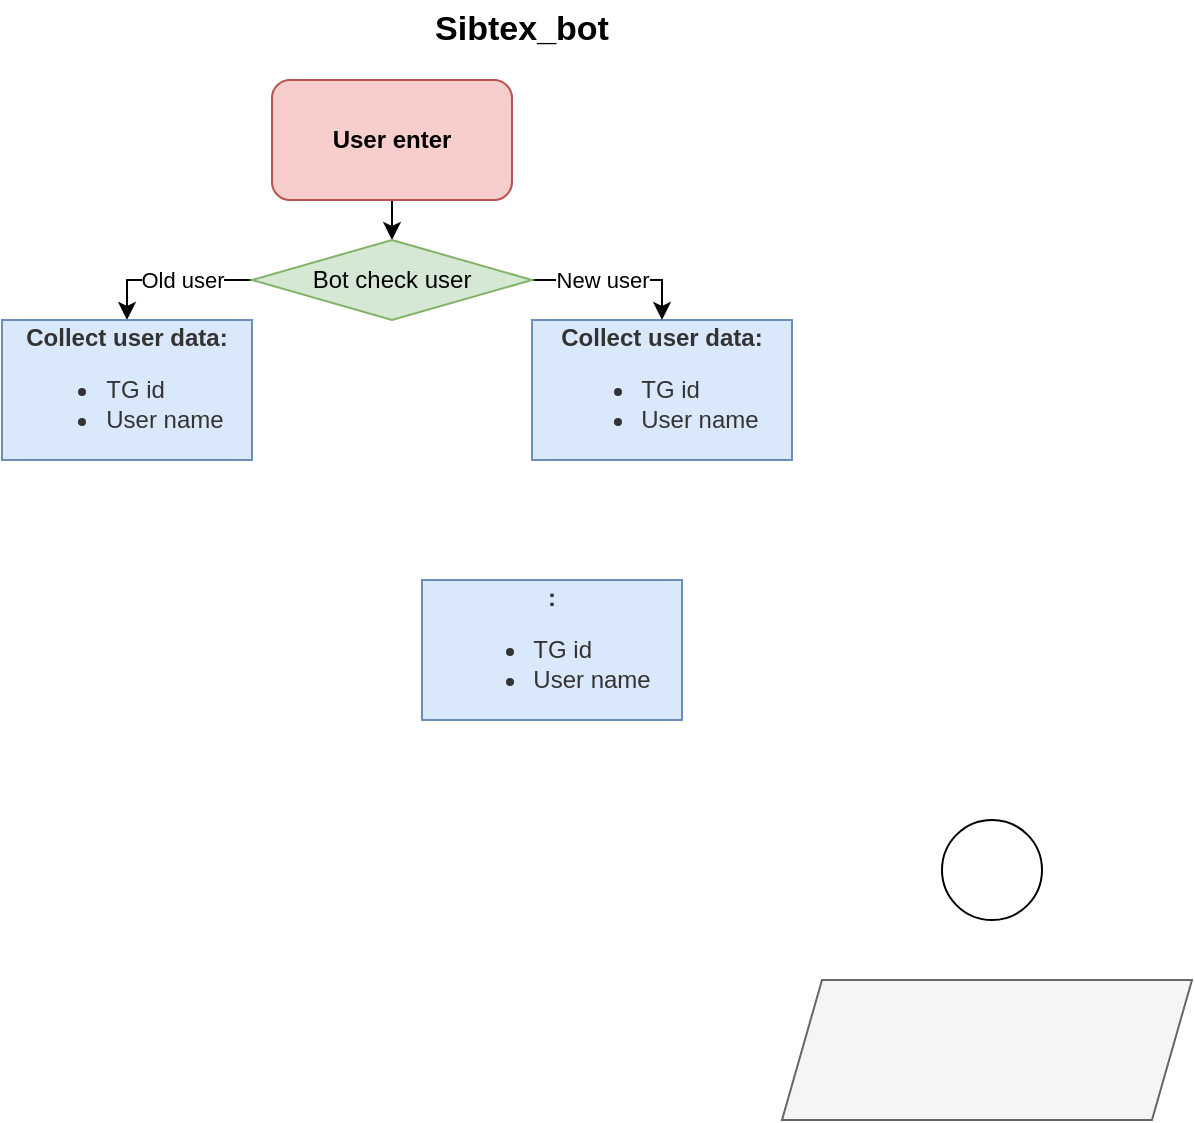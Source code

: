 <mxfile version="20.8.13" type="github">
  <diagram name="Страница 1" id="LgsbMWBESHbUYroMua2p">
    <mxGraphModel dx="2074" dy="1124" grid="1" gridSize="10" guides="1" tooltips="1" connect="1" arrows="1" fold="1" page="1" pageScale="1" pageWidth="827" pageHeight="1169" math="0" shadow="0">
      <root>
        <mxCell id="0" />
        <mxCell id="1" parent="0" />
        <mxCell id="y6tM2BsDcEVuRx64Hg7A-1" value="&lt;div style=&quot;&quot;&gt;&lt;br&gt;&lt;/div&gt;" style="shape=parallelogram;perimeter=parallelogramPerimeter;whiteSpace=wrap;html=1;fixedSize=1;align=center;labelBackgroundColor=none;labelBorderColor=none;fillColor=#f5f5f5;strokeColor=#666666;fontColor=#333333;" parent="1" vertex="1">
          <mxGeometry x="570" y="490" width="205" height="70" as="geometry" />
        </mxCell>
        <mxCell id="y6tM2BsDcEVuRx64Hg7A-2" value="" style="ellipse;whiteSpace=wrap;html=1;aspect=fixed;" parent="1" vertex="1">
          <mxGeometry x="650" y="410" width="50" height="50" as="geometry" />
        </mxCell>
        <mxCell id="y6tM2BsDcEVuRx64Hg7A-4" style="edgeStyle=orthogonalEdgeStyle;rounded=0;orthogonalLoop=1;jettySize=auto;html=1;exitX=0.5;exitY=1;exitDx=0;exitDy=0;entryX=0.5;entryY=0;entryDx=0;entryDy=0;" parent="1" source="y6tM2BsDcEVuRx64Hg7A-3" target="xPWEyY98Uc1iF1DQ3HpN-2" edge="1">
          <mxGeometry relative="1" as="geometry">
            <mxPoint x="375" y="195" as="targetPoint" />
          </mxGeometry>
        </mxCell>
        <mxCell id="y6tM2BsDcEVuRx64Hg7A-3" value="&lt;b&gt;User enter&lt;/b&gt;" style="rounded=1;whiteSpace=wrap;html=1;fillColor=#f8cecc;strokeColor=#b85450;" parent="1" vertex="1">
          <mxGeometry x="315" y="40" width="120" height="60" as="geometry" />
        </mxCell>
        <mxCell id="xPWEyY98Uc1iF1DQ3HpN-1" value="&lt;div style=&quot;border-color: var(--border-color); color: rgb(51, 51, 51);&quot;&gt;&lt;b style=&quot;border-color: var(--border-color);&quot;&gt;Collect user data:&lt;/b&gt;&lt;/div&gt;&lt;ul style=&quot;border-color: var(--border-color); color: rgb(51, 51, 51);&quot;&gt;&lt;li style=&quot;text-align: left; border-color: var(--border-color);&quot;&gt;TG id&lt;/li&gt;&lt;li style=&quot;text-align: left; border-color: var(--border-color);&quot;&gt;User name&lt;/li&gt;&lt;/ul&gt;" style="rounded=0;whiteSpace=wrap;html=1;labelBackgroundColor=none;labelBorderColor=none;fillColor=#dae8fc;strokeColor=#6c8ebf;" vertex="1" parent="1">
          <mxGeometry x="445" y="160" width="130" height="70" as="geometry" />
        </mxCell>
        <mxCell id="xPWEyY98Uc1iF1DQ3HpN-3" style="edgeStyle=orthogonalEdgeStyle;rounded=0;orthogonalLoop=1;jettySize=auto;html=1;exitX=1;exitY=0.5;exitDx=0;exitDy=0;entryX=0.5;entryY=0;entryDx=0;entryDy=0;fontColor=#000000;" edge="1" parent="1" source="xPWEyY98Uc1iF1DQ3HpN-2" target="xPWEyY98Uc1iF1DQ3HpN-1">
          <mxGeometry relative="1" as="geometry" />
        </mxCell>
        <mxCell id="xPWEyY98Uc1iF1DQ3HpN-4" value="New user" style="edgeLabel;html=1;align=center;verticalAlign=middle;resizable=0;points=[];fontColor=#000000;" vertex="1" connectable="0" parent="xPWEyY98Uc1iF1DQ3HpN-3">
          <mxGeometry x="0.2" relative="1" as="geometry">
            <mxPoint x="-16" as="offset" />
          </mxGeometry>
        </mxCell>
        <mxCell id="xPWEyY98Uc1iF1DQ3HpN-5" style="edgeStyle=orthogonalEdgeStyle;rounded=0;orthogonalLoop=1;jettySize=auto;html=1;exitX=0;exitY=0.5;exitDx=0;exitDy=0;fontColor=#000000;entryX=0.5;entryY=0;entryDx=0;entryDy=0;" edge="1" parent="1" source="xPWEyY98Uc1iF1DQ3HpN-2" target="xPWEyY98Uc1iF1DQ3HpN-6">
          <mxGeometry relative="1" as="geometry">
            <mxPoint x="175" y="255" as="targetPoint" />
          </mxGeometry>
        </mxCell>
        <mxCell id="xPWEyY98Uc1iF1DQ3HpN-7" value="Old user" style="edgeLabel;html=1;align=center;verticalAlign=middle;resizable=0;points=[];fontColor=#000000;" vertex="1" connectable="0" parent="xPWEyY98Uc1iF1DQ3HpN-5">
          <mxGeometry x="0.033" y="3" relative="1" as="geometry">
            <mxPoint x="7" y="-3" as="offset" />
          </mxGeometry>
        </mxCell>
        <mxCell id="xPWEyY98Uc1iF1DQ3HpN-2" value="Bot check user" style="rhombus;whiteSpace=wrap;html=1;labelBackgroundColor=none;labelBorderColor=none;fillColor=#d5e8d4;strokeColor=#82b366;" vertex="1" parent="1">
          <mxGeometry x="305" y="120" width="140" height="40" as="geometry" />
        </mxCell>
        <mxCell id="xPWEyY98Uc1iF1DQ3HpN-6" value="&lt;div style=&quot;border-color: var(--border-color); color: rgb(51, 51, 51);&quot;&gt;&lt;b style=&quot;border-color: var(--border-color);&quot;&gt;Collect user data:&lt;/b&gt;&lt;/div&gt;&lt;ul style=&quot;border-color: var(--border-color); color: rgb(51, 51, 51);&quot;&gt;&lt;li style=&quot;text-align: left; border-color: var(--border-color);&quot;&gt;TG id&lt;/li&gt;&lt;li style=&quot;text-align: left; border-color: var(--border-color);&quot;&gt;User name&lt;/li&gt;&lt;/ul&gt;" style="rounded=0;whiteSpace=wrap;html=1;labelBackgroundColor=none;labelBorderColor=none;fillColor=#dae8fc;strokeColor=#6c8ebf;" vertex="1" parent="1">
          <mxGeometry x="180" y="160" width="125" height="70" as="geometry" />
        </mxCell>
        <mxCell id="xPWEyY98Uc1iF1DQ3HpN-9" value="&lt;font style=&quot;font-size: 17px;&quot;&gt;&lt;b&gt;Sibtex_bot&lt;/b&gt;&lt;/font&gt;" style="text;html=1;strokeColor=none;fillColor=none;align=center;verticalAlign=middle;whiteSpace=wrap;rounded=0;fontColor=#000000;" vertex="1" parent="1">
          <mxGeometry x="345" width="190" height="30" as="geometry" />
        </mxCell>
        <mxCell id="xPWEyY98Uc1iF1DQ3HpN-10" value="&lt;div style=&quot;border-color: var(--border-color); color: rgb(51, 51, 51);&quot;&gt;&lt;b style=&quot;border-color: var(--border-color);&quot;&gt;:&lt;/b&gt;&lt;/div&gt;&lt;ul style=&quot;border-color: var(--border-color); color: rgb(51, 51, 51);&quot;&gt;&lt;li style=&quot;text-align: left; border-color: var(--border-color);&quot;&gt;TG id&lt;/li&gt;&lt;li style=&quot;text-align: left; border-color: var(--border-color);&quot;&gt;User name&lt;/li&gt;&lt;/ul&gt;" style="rounded=0;whiteSpace=wrap;html=1;labelBackgroundColor=none;labelBorderColor=none;fillColor=#dae8fc;strokeColor=#6c8ebf;" vertex="1" parent="1">
          <mxGeometry x="390" y="290" width="130" height="70" as="geometry" />
        </mxCell>
      </root>
    </mxGraphModel>
  </diagram>
</mxfile>

